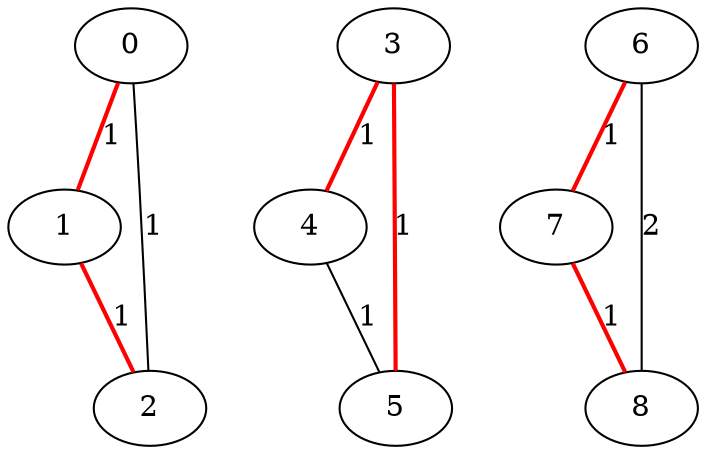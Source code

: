 # 9 9

graph G {
	0 -- 1 [label=1, color=red, style=bold];
	1 -- 2 [label=1, color=red, style=bold];
	3 -- 4 [label=1, color=red, style=bold];
	6 -- 7 [label=1, color=red, style=bold];
	5 -- 3 [label=1, color=red, style=bold];
	4 -- 5 [label=1];
	7 -- 8 [label=1, color=red, style=bold];
	2 -- 0 [label=1];
	8 -- 6 [label=2];
}

# MST : 6
# Has a cycle: NO
# Connected components : 3
